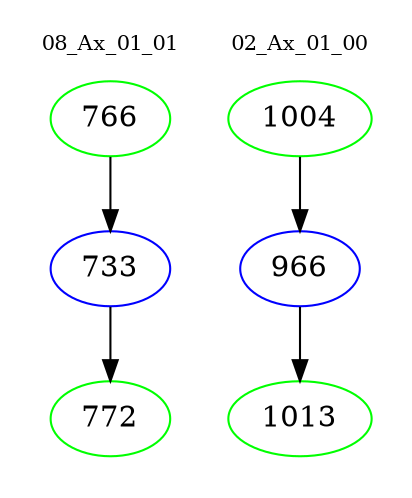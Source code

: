 digraph{
subgraph cluster_0 {
color = white
label = "08_Ax_01_01";
fontsize=10;
T0_766 [label="766", color="green"]
T0_766 -> T0_733 [color="black"]
T0_733 [label="733", color="blue"]
T0_733 -> T0_772 [color="black"]
T0_772 [label="772", color="green"]
}
subgraph cluster_1 {
color = white
label = "02_Ax_01_00";
fontsize=10;
T1_1004 [label="1004", color="green"]
T1_1004 -> T1_966 [color="black"]
T1_966 [label="966", color="blue"]
T1_966 -> T1_1013 [color="black"]
T1_1013 [label="1013", color="green"]
}
}
